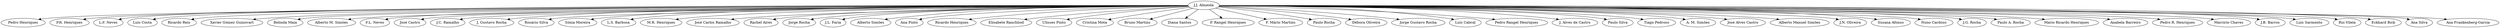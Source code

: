 digraph {
	"J.J. Almeida" [label="J.J. Almeida"]
	"Pedro Henriques" [label="Pedro Henriques"]
	"J.J. Almeida" -> "Pedro Henriques"
	"P.R. Henriques" [label="P.R. Henriques"]
	"J.J. Almeida" -> "P.R. Henriques"
	"L.F. Neves" [label="L.F. Neves"]
	"J.J. Almeida" -> "L.F. Neves"
	"Luís Costa" [label="Luís Costa"]
	"J.J. Almeida" -> "Luís Costa"
	"Ricardo Reis" [label="Ricardo Reis"]
	"J.J. Almeida" -> "Ricardo Reis"
	"Xavier Gómez Guinovart" [label="Xavier Gómez Guinovart"]
	"J.J. Almeida" -> "Xavier Gómez Guinovart"
	"Belinda Maia" [label="Belinda Maia"]
	"J.J. Almeida" -> "Belinda Maia"
	"Alberto M. Simões" [label="Alberto M. Simões"]
	"J.J. Almeida" -> "Alberto M. Simões"
	"F.L. Neves" [label="F.L. Neves"]
	"J.J. Almeida" -> "F.L. Neves"
	"José Castro" [label="José Castro"]
	"J.J. Almeida" -> "José Castro"
	"J.C. Ramalho" [label="J.C. Ramalho"]
	"J.J. Almeida" -> "J.C. Ramalho"
	"J. Gustavo Rocha" [label="J. Gustavo Rocha"]
	"J.J. Almeida" -> "J. Gustavo Rocha"
	"Rosário Silva" [label="Rosário Silva"]
	"J.J. Almeida" -> "Rosário Silva"
	"Sónia Moreira" [label="Sónia Moreira"]
	"J.J. Almeida" -> "Sónia Moreira"
	"L.S. Barbosa" [label="L.S. Barbosa"]
	"J.J. Almeida" -> "L.S. Barbosa"
	"M.R. Henriques" [label="M.R. Henriques"]
	"J.J. Almeida" -> "M.R. Henriques"
	"José Carlos Ramalho" [label="José Carlos Ramalho"]
	"J.J. Almeida" -> "José Carlos Ramalho"
	"Rachel Aires" [label="Rachel Aires"]
	"J.J. Almeida" -> "Rachel Aires"
	"Jorge Rocha" [label="Jorge Rocha"]
	"J.J. Almeida" -> "Jorge Rocha"
	"J.L. Faria" [label="J.L. Faria"]
	"J.J. Almeida" -> "J.L. Faria"
	"Alberto Simões" [label="Alberto Simões"]
	"J.J. Almeida" -> "Alberto Simões"
	"Ana Pinto" [label="Ana Pinto"]
	"J.J. Almeida" -> "Ana Pinto"
	"Ricardo Henriques" [label="Ricardo Henriques"]
	"J.J. Almeida" -> "Ricardo Henriques"
	"Elisabete Ranchhod" [label="Elisabete Ranchhod"]
	"J.J. Almeida" -> "Elisabete Ranchhod"
	"Ulisses Pinto" [label="Ulisses Pinto"]
	"J.J. Almeida" -> "Ulisses Pinto"
	"Cristina Mota" [label="Cristina Mota"]
	"J.J. Almeida" -> "Cristina Mota"
	"Bruno Martins" [label="Bruno Martins"]
	"J.J. Almeida" -> "Bruno Martins"
	"Diana Santos" [label="Diana Santos"]
	"J.J. Almeida" -> "Diana Santos"
	"P. Rangel Henriques" [label="P. Rangel Henriques"]
	"J.J. Almeida" -> "P. Rangel Henriques"
	"F. Mário Martins" [label="F. Mário Martins"]
	"J.J. Almeida" -> "F. Mário Martins"
	"Paulo Rocha" [label="Paulo Rocha"]
	"J.J. Almeida" -> "Paulo Rocha"
	"Débora Oliveira" [label="Débora Oliveira"]
	"J.J. Almeida" -> "Débora Oliveira"
	"Jorge Gustavo Rocha" [label="Jorge Gustavo Rocha"]
	"J.J. Almeida" -> "Jorge Gustavo Rocha"
	"Luís Cabral" [label="Luís Cabral"]
	"J.J. Almeida" -> "Luís Cabral"
	"Pedro Rangel Henriques" [label="Pedro Rangel Henriques"]
	"J.J. Almeida" -> "Pedro Rangel Henriques"
	"J. Alves de Castro" [label="J. Alves de Castro"]
	"J.J. Almeida" -> "J. Alves de Castro"
	"Paulo Silva" [label="Paulo Silva"]
	"J.J. Almeida" -> "Paulo Silva"
	"Tiago Pedroso" [label="Tiago Pedroso"]
	"J.J. Almeida" -> "Tiago Pedroso"
	"A. M. Simões" [label="A. M. Simões"]
	"J.J. Almeida" -> "A. M. Simões"
	"José Alves Castro" [label="José Alves Castro"]
	"J.J. Almeida" -> "José Alves Castro"
	"Alberto Manuel Simões" [label="Alberto Manuel Simões"]
	"J.J. Almeida" -> "Alberto Manuel Simões"
	"J.N. Oliveira" [label="J.N. Oliveira"]
	"J.J. Almeida" -> "J.N. Oliveira"
	"Susana Afonso" [label="Susana Afonso"]
	"J.J. Almeida" -> "Susana Afonso"
	"Nuno Cardoso" [label="Nuno Cardoso"]
	"J.J. Almeida" -> "Nuno Cardoso"
	"J.G. Rocha" [label="J.G. Rocha"]
	"J.J. Almeida" -> "J.G. Rocha"
	"Paulo A. Rocha" [label="Paulo A. Rocha"]
	"J.J. Almeida" -> "Paulo A. Rocha"
	"Mario Ricardo Henriques" [label="Mario Ricardo Henriques"]
	"J.J. Almeida" -> "Mario Ricardo Henriques"
	"Anabela Barreiro" [label="Anabela Barreiro"]
	"J.J. Almeida" -> "Anabela Barreiro"
	"Pedro R. Henriques" [label="Pedro R. Henriques"]
	"J.J. Almeida" -> "Pedro R. Henriques"
	"Marcirio Chaves" [label="Marcirio Chaves"]
	"J.J. Almeida" -> "Marcirio Chaves"
	"J.B. Barros" [label="J.B. Barros"]
	"J.J. Almeida" -> "J.B. Barros"
	"Luís Sarmento" [label="Luís Sarmento"]
	"J.J. Almeida" -> "Luís Sarmento"
	"Rui Vilela" [label="Rui Vilela"]
	"J.J. Almeida" -> "Rui Vilela"
	"Eckhard Bick" [label="Eckhard Bick"]
	"J.J. Almeida" -> "Eckhard Bick"
	"Ana Silva" [label="Ana Silva"]
	"J.J. Almeida" -> "Ana Silva"
	"Ana Frankenberg-Garcia" [label="Ana Frankenberg-Garcia"]
	"J.J. Almeida" -> "Ana Frankenberg-Garcia"
}

